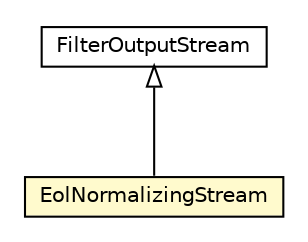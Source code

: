 #!/usr/local/bin/dot
#
# Class diagram 
# Generated by UMLGraph version R5_6-24-gf6e263 (http://www.umlgraph.org/)
#

digraph G {
	edge [fontname="Helvetica",fontsize=10,labelfontname="Helvetica",labelfontsize=10];
	node [fontname="Helvetica",fontsize=10,shape=plaintext];
	nodesep=0.25;
	ranksep=0.5;
	// net.trajano.mojo.cleanpom.internal.EolNormalizingStream
	c51 [label=<<table title="net.trajano.mojo.cleanpom.internal.EolNormalizingStream" border="0" cellborder="1" cellspacing="0" cellpadding="2" port="p" bgcolor="lemonChiffon" href="./EolNormalizingStream.html">
		<tr><td><table border="0" cellspacing="0" cellpadding="1">
<tr><td align="center" balign="center"> EolNormalizingStream </td></tr>
		</table></td></tr>
		</table>>, URL="./EolNormalizingStream.html", fontname="Helvetica", fontcolor="black", fontsize=10.0];
	//net.trajano.mojo.cleanpom.internal.EolNormalizingStream extends java.io.FilterOutputStream
	c53:p -> c51:p [dir=back,arrowtail=empty];
	// java.io.FilterOutputStream
	c53 [label=<<table title="java.io.FilterOutputStream" border="0" cellborder="1" cellspacing="0" cellpadding="2" port="p" href="http://java.sun.com/j2se/1.4.2/docs/api/java/io/FilterOutputStream.html">
		<tr><td><table border="0" cellspacing="0" cellpadding="1">
<tr><td align="center" balign="center"> FilterOutputStream </td></tr>
		</table></td></tr>
		</table>>, URL="http://java.sun.com/j2se/1.4.2/docs/api/java/io/FilterOutputStream.html", fontname="Helvetica", fontcolor="black", fontsize=10.0];
}

